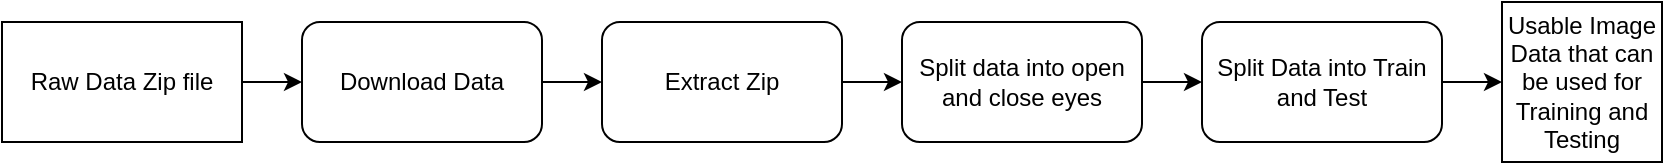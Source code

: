 <mxfile version="21.1.5" type="device">
  <diagram name="Page-1" id="vAiEzB1_hZBB9OekP_NB">
    <mxGraphModel dx="1804" dy="551" grid="1" gridSize="10" guides="1" tooltips="1" connect="1" arrows="1" fold="1" page="1" pageScale="1" pageWidth="850" pageHeight="1100" math="0" shadow="0">
      <root>
        <mxCell id="0" />
        <mxCell id="1" parent="0" />
        <mxCell id="Sp94uTFNNIEQR_-PiGVk-12" value="" style="group" vertex="1" connectable="0" parent="1">
          <mxGeometry x="-70" y="60" width="830" height="80" as="geometry" />
        </mxCell>
        <mxCell id="Sp94uTFNNIEQR_-PiGVk-1" value="Download Data" style="rounded=1;whiteSpace=wrap;html=1;movable=1;resizable=1;rotatable=1;deletable=1;editable=1;locked=0;connectable=1;" vertex="1" parent="Sp94uTFNNIEQR_-PiGVk-12">
          <mxGeometry x="150" y="10" width="120" height="60" as="geometry" />
        </mxCell>
        <mxCell id="Sp94uTFNNIEQR_-PiGVk-2" value="&lt;div&gt;Extract Zip&lt;/div&gt;" style="rounded=1;whiteSpace=wrap;html=1;movable=1;resizable=1;rotatable=1;deletable=1;editable=1;locked=0;connectable=1;" vertex="1" parent="Sp94uTFNNIEQR_-PiGVk-12">
          <mxGeometry x="300" y="10" width="120" height="60" as="geometry" />
        </mxCell>
        <mxCell id="Sp94uTFNNIEQR_-PiGVk-8" style="edgeStyle=orthogonalEdgeStyle;rounded=0;orthogonalLoop=1;jettySize=auto;html=1;entryX=0;entryY=0.5;entryDx=0;entryDy=0;movable=1;resizable=1;rotatable=1;deletable=1;editable=1;locked=0;connectable=1;" edge="1" parent="Sp94uTFNNIEQR_-PiGVk-12" source="Sp94uTFNNIEQR_-PiGVk-1" target="Sp94uTFNNIEQR_-PiGVk-2">
          <mxGeometry relative="1" as="geometry" />
        </mxCell>
        <mxCell id="Sp94uTFNNIEQR_-PiGVk-3" value="Split data into open and close eyes" style="rounded=1;whiteSpace=wrap;html=1;movable=1;resizable=1;rotatable=1;deletable=1;editable=1;locked=0;connectable=1;" vertex="1" parent="Sp94uTFNNIEQR_-PiGVk-12">
          <mxGeometry x="450" y="10" width="120" height="60" as="geometry" />
        </mxCell>
        <mxCell id="Sp94uTFNNIEQR_-PiGVk-9" style="edgeStyle=orthogonalEdgeStyle;rounded=0;orthogonalLoop=1;jettySize=auto;html=1;movable=1;resizable=1;rotatable=1;deletable=1;editable=1;locked=0;connectable=1;" edge="1" parent="Sp94uTFNNIEQR_-PiGVk-12" source="Sp94uTFNNIEQR_-PiGVk-2" target="Sp94uTFNNIEQR_-PiGVk-3">
          <mxGeometry relative="1" as="geometry" />
        </mxCell>
        <mxCell id="Sp94uTFNNIEQR_-PiGVk-4" value="Split Data into Train and Test" style="rounded=1;whiteSpace=wrap;html=1;movable=1;resizable=1;rotatable=1;deletable=1;editable=1;locked=0;connectable=1;" vertex="1" parent="Sp94uTFNNIEQR_-PiGVk-12">
          <mxGeometry x="600" y="10" width="120" height="60" as="geometry" />
        </mxCell>
        <mxCell id="Sp94uTFNNIEQR_-PiGVk-10" style="edgeStyle=orthogonalEdgeStyle;rounded=0;orthogonalLoop=1;jettySize=auto;html=1;entryX=0;entryY=0.5;entryDx=0;entryDy=0;movable=1;resizable=1;rotatable=1;deletable=1;editable=1;locked=0;connectable=1;" edge="1" parent="Sp94uTFNNIEQR_-PiGVk-12" source="Sp94uTFNNIEQR_-PiGVk-3" target="Sp94uTFNNIEQR_-PiGVk-4">
          <mxGeometry relative="1" as="geometry" />
        </mxCell>
        <mxCell id="Sp94uTFNNIEQR_-PiGVk-7" style="edgeStyle=orthogonalEdgeStyle;rounded=0;orthogonalLoop=1;jettySize=auto;html=1;entryX=0;entryY=0.5;entryDx=0;entryDy=0;movable=1;resizable=1;rotatable=1;deletable=1;editable=1;locked=0;connectable=1;" edge="1" parent="Sp94uTFNNIEQR_-PiGVk-12" source="Sp94uTFNNIEQR_-PiGVk-5" target="Sp94uTFNNIEQR_-PiGVk-1">
          <mxGeometry relative="1" as="geometry" />
        </mxCell>
        <mxCell id="Sp94uTFNNIEQR_-PiGVk-5" value="&lt;div&gt;Raw Data Zip file&lt;/div&gt;" style="rounded=0;whiteSpace=wrap;html=1;movable=1;resizable=1;rotatable=1;deletable=1;editable=1;locked=0;connectable=1;" vertex="1" parent="Sp94uTFNNIEQR_-PiGVk-12">
          <mxGeometry y="10" width="120" height="60" as="geometry" />
        </mxCell>
        <mxCell id="Sp94uTFNNIEQR_-PiGVk-6" value="Usable Image Data that can be used for Training and Testing" style="whiteSpace=wrap;html=1;aspect=fixed;movable=1;resizable=1;rotatable=1;deletable=1;editable=1;locked=0;connectable=1;" vertex="1" parent="Sp94uTFNNIEQR_-PiGVk-12">
          <mxGeometry x="750" width="80" height="80" as="geometry" />
        </mxCell>
        <mxCell id="Sp94uTFNNIEQR_-PiGVk-11" style="edgeStyle=orthogonalEdgeStyle;rounded=0;orthogonalLoop=1;jettySize=auto;html=1;entryX=0;entryY=0.5;entryDx=0;entryDy=0;movable=1;resizable=1;rotatable=1;deletable=1;editable=1;locked=0;connectable=1;" edge="1" parent="Sp94uTFNNIEQR_-PiGVk-12" source="Sp94uTFNNIEQR_-PiGVk-4" target="Sp94uTFNNIEQR_-PiGVk-6">
          <mxGeometry relative="1" as="geometry" />
        </mxCell>
      </root>
    </mxGraphModel>
  </diagram>
</mxfile>
